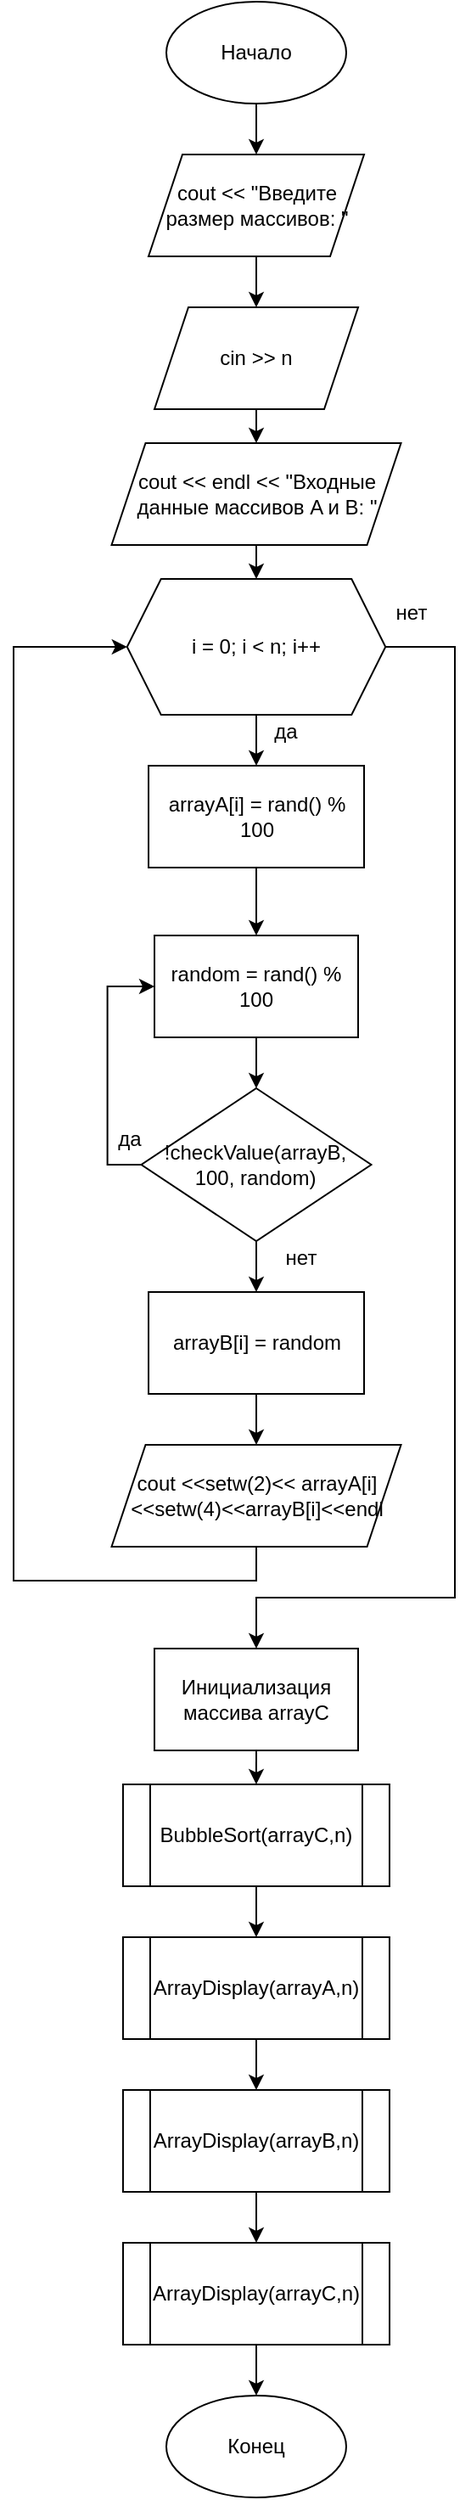 <mxfile version="14.1.1" type="github" pages="4">
  <diagram id="icDXDEbYLJzajUQ5eLel" name="Page-1">
    <mxGraphModel dx="998" dy="580" grid="1" gridSize="10" guides="1" tooltips="1" connect="1" arrows="1" fold="1" page="1" pageScale="1" pageWidth="827" pageHeight="1169" math="0" shadow="0">
      <root>
        <mxCell id="0" />
        <mxCell id="1" parent="0" />
        <mxCell id="i2OB3MysGO9Eci_P6Ddn-3" style="edgeStyle=orthogonalEdgeStyle;rounded=0;orthogonalLoop=1;jettySize=auto;html=1;exitX=0.5;exitY=1;exitDx=0;exitDy=0;entryX=0.5;entryY=0;entryDx=0;entryDy=0;" parent="1" source="Yj8eJEhWTZHfCMHVILuT-1" target="i2OB3MysGO9Eci_P6Ddn-2" edge="1">
          <mxGeometry relative="1" as="geometry" />
        </mxCell>
        <mxCell id="Yj8eJEhWTZHfCMHVILuT-1" value="Начало" style="ellipse;whiteSpace=wrap;html=1;" parent="1" vertex="1">
          <mxGeometry x="350" y="20" width="106" height="60" as="geometry" />
        </mxCell>
        <mxCell id="i2OB3MysGO9Eci_P6Ddn-5" style="edgeStyle=orthogonalEdgeStyle;rounded=0;orthogonalLoop=1;jettySize=auto;html=1;exitX=0.5;exitY=1;exitDx=0;exitDy=0;" parent="1" source="i2OB3MysGO9Eci_P6Ddn-2" target="i2OB3MysGO9Eci_P6Ddn-4" edge="1">
          <mxGeometry relative="1" as="geometry" />
        </mxCell>
        <mxCell id="i2OB3MysGO9Eci_P6Ddn-2" value="cout &amp;lt;&amp;lt; &quot;Введите размер массивов: &quot;" style="shape=parallelogram;perimeter=parallelogramPerimeter;whiteSpace=wrap;html=1;fixedSize=1;" parent="1" vertex="1">
          <mxGeometry x="339.5" y="110" width="127" height="60" as="geometry" />
        </mxCell>
        <mxCell id="i2OB3MysGO9Eci_P6Ddn-7" style="edgeStyle=orthogonalEdgeStyle;rounded=0;orthogonalLoop=1;jettySize=auto;html=1;exitX=0.5;exitY=1;exitDx=0;exitDy=0;entryX=0.5;entryY=0;entryDx=0;entryDy=0;" parent="1" source="i2OB3MysGO9Eci_P6Ddn-4" target="i2OB3MysGO9Eci_P6Ddn-6" edge="1">
          <mxGeometry relative="1" as="geometry" />
        </mxCell>
        <mxCell id="i2OB3MysGO9Eci_P6Ddn-4" value="cin &amp;gt;&amp;gt; n" style="shape=parallelogram;perimeter=parallelogramPerimeter;whiteSpace=wrap;html=1;fixedSize=1;" parent="1" vertex="1">
          <mxGeometry x="343" y="200" width="120" height="60" as="geometry" />
        </mxCell>
        <mxCell id="J20Hdjc19DOtC-NyURgM-1" style="edgeStyle=orthogonalEdgeStyle;rounded=0;orthogonalLoop=1;jettySize=auto;html=1;exitX=0.5;exitY=1;exitDx=0;exitDy=0;entryX=0.5;entryY=0;entryDx=0;entryDy=0;" parent="1" source="i2OB3MysGO9Eci_P6Ddn-6" target="i2OB3MysGO9Eci_P6Ddn-8" edge="1">
          <mxGeometry relative="1" as="geometry" />
        </mxCell>
        <mxCell id="i2OB3MysGO9Eci_P6Ddn-6" value="cout &amp;lt;&amp;lt; endl &amp;lt;&amp;lt; &quot;Входные данные массивов A и B: &quot;" style="shape=parallelogram;perimeter=parallelogramPerimeter;whiteSpace=wrap;html=1;fixedSize=1;" parent="1" vertex="1">
          <mxGeometry x="317.75" y="280" width="170.5" height="60" as="geometry" />
        </mxCell>
        <mxCell id="i2OB3MysGO9Eci_P6Ddn-11" style="edgeStyle=orthogonalEdgeStyle;rounded=0;orthogonalLoop=1;jettySize=auto;html=1;exitX=0.5;exitY=1;exitDx=0;exitDy=0;entryX=0.5;entryY=0;entryDx=0;entryDy=0;" parent="1" source="i2OB3MysGO9Eci_P6Ddn-8" target="i2OB3MysGO9Eci_P6Ddn-10" edge="1">
          <mxGeometry relative="1" as="geometry" />
        </mxCell>
        <mxCell id="i2OB3MysGO9Eci_P6Ddn-26" style="edgeStyle=orthogonalEdgeStyle;rounded=0;orthogonalLoop=1;jettySize=auto;html=1;exitX=1;exitY=0.5;exitDx=0;exitDy=0;" parent="1" source="i2OB3MysGO9Eci_P6Ddn-8" target="i2OB3MysGO9Eci_P6Ddn-25" edge="1">
          <mxGeometry relative="1" as="geometry">
            <Array as="points">
              <mxPoint x="520" y="400" />
              <mxPoint x="520" y="960" />
              <mxPoint x="403" y="960" />
            </Array>
          </mxGeometry>
        </mxCell>
        <mxCell id="i2OB3MysGO9Eci_P6Ddn-8" value="i = 0; i &amp;lt; n; i++" style="shape=hexagon;perimeter=hexagonPerimeter2;whiteSpace=wrap;html=1;fixedSize=1;" parent="1" vertex="1">
          <mxGeometry x="326.88" y="360" width="152.25" height="80" as="geometry" />
        </mxCell>
        <mxCell id="i2OB3MysGO9Eci_P6Ddn-13" style="edgeStyle=orthogonalEdgeStyle;rounded=0;orthogonalLoop=1;jettySize=auto;html=1;exitX=0.5;exitY=1;exitDx=0;exitDy=0;entryX=0.5;entryY=0;entryDx=0;entryDy=0;" parent="1" source="i2OB3MysGO9Eci_P6Ddn-10" target="i2OB3MysGO9Eci_P6Ddn-12" edge="1">
          <mxGeometry relative="1" as="geometry" />
        </mxCell>
        <mxCell id="i2OB3MysGO9Eci_P6Ddn-10" value="arrayA[i] = rand() % 100" style="rounded=0;whiteSpace=wrap;html=1;" parent="1" vertex="1">
          <mxGeometry x="339.51" y="470" width="126.99" height="60" as="geometry" />
        </mxCell>
        <mxCell id="i2OB3MysGO9Eci_P6Ddn-15" style="edgeStyle=orthogonalEdgeStyle;rounded=0;orthogonalLoop=1;jettySize=auto;html=1;exitX=0.5;exitY=1;exitDx=0;exitDy=0;entryX=0.5;entryY=0;entryDx=0;entryDy=0;" parent="1" source="i2OB3MysGO9Eci_P6Ddn-12" target="i2OB3MysGO9Eci_P6Ddn-14" edge="1">
          <mxGeometry relative="1" as="geometry" />
        </mxCell>
        <mxCell id="i2OB3MysGO9Eci_P6Ddn-12" value="random = rand() % 100" style="rounded=0;whiteSpace=wrap;html=1;" parent="1" vertex="1">
          <mxGeometry x="343" y="570" width="120" height="60" as="geometry" />
        </mxCell>
        <mxCell id="i2OB3MysGO9Eci_P6Ddn-16" style="edgeStyle=orthogonalEdgeStyle;rounded=0;orthogonalLoop=1;jettySize=auto;html=1;exitX=0;exitY=0.5;exitDx=0;exitDy=0;entryX=0;entryY=0.5;entryDx=0;entryDy=0;" parent="1" source="i2OB3MysGO9Eci_P6Ddn-14" target="i2OB3MysGO9Eci_P6Ddn-12" edge="1">
          <mxGeometry relative="1" as="geometry" />
        </mxCell>
        <mxCell id="i2OB3MysGO9Eci_P6Ddn-18" style="edgeStyle=orthogonalEdgeStyle;rounded=0;orthogonalLoop=1;jettySize=auto;html=1;exitX=0.5;exitY=1;exitDx=0;exitDy=0;entryX=0.5;entryY=0;entryDx=0;entryDy=0;" parent="1" source="i2OB3MysGO9Eci_P6Ddn-14" target="i2OB3MysGO9Eci_P6Ddn-17" edge="1">
          <mxGeometry relative="1" as="geometry" />
        </mxCell>
        <mxCell id="i2OB3MysGO9Eci_P6Ddn-14" value="!checkValue(arrayB, 100, random)" style="rhombus;whiteSpace=wrap;html=1;" parent="1" vertex="1">
          <mxGeometry x="335.25" y="660" width="135.49" height="90" as="geometry" />
        </mxCell>
        <mxCell id="i2OB3MysGO9Eci_P6Ddn-22" style="edgeStyle=orthogonalEdgeStyle;rounded=0;orthogonalLoop=1;jettySize=auto;html=1;exitX=0.5;exitY=1;exitDx=0;exitDy=0;entryX=0.5;entryY=0;entryDx=0;entryDy=0;" parent="1" source="i2OB3MysGO9Eci_P6Ddn-17" target="i2OB3MysGO9Eci_P6Ddn-21" edge="1">
          <mxGeometry relative="1" as="geometry" />
        </mxCell>
        <mxCell id="i2OB3MysGO9Eci_P6Ddn-17" value="arrayB[i] = random" style="rounded=0;whiteSpace=wrap;html=1;" parent="1" vertex="1">
          <mxGeometry x="339.51" y="780" width="126.99" height="60" as="geometry" />
        </mxCell>
        <mxCell id="i2OB3MysGO9Eci_P6Ddn-19" value="да" style="text;html=1;align=center;verticalAlign=middle;resizable=0;points=[];autosize=1;" parent="1" vertex="1">
          <mxGeometry x="313" y="680" width="30" height="20" as="geometry" />
        </mxCell>
        <mxCell id="i2OB3MysGO9Eci_P6Ddn-20" value="нет" style="text;html=1;align=center;verticalAlign=middle;resizable=0;points=[];autosize=1;" parent="1" vertex="1">
          <mxGeometry x="414" y="750" width="30" height="20" as="geometry" />
        </mxCell>
        <mxCell id="i2OB3MysGO9Eci_P6Ddn-24" style="edgeStyle=orthogonalEdgeStyle;rounded=0;orthogonalLoop=1;jettySize=auto;html=1;exitX=0.5;exitY=1;exitDx=0;exitDy=0;entryX=0;entryY=0.5;entryDx=0;entryDy=0;" parent="1" source="i2OB3MysGO9Eci_P6Ddn-21" target="i2OB3MysGO9Eci_P6Ddn-8" edge="1">
          <mxGeometry relative="1" as="geometry">
            <Array as="points">
              <mxPoint x="403" y="950" />
              <mxPoint x="260" y="950" />
              <mxPoint x="260" y="400" />
            </Array>
          </mxGeometry>
        </mxCell>
        <mxCell id="i2OB3MysGO9Eci_P6Ddn-21" value="cout &amp;lt;&amp;lt;setw(2)&amp;lt;&amp;lt; arrayA[i]&amp;lt;&amp;lt;setw(4)&amp;lt;&amp;lt;arrayB[i]&amp;lt;&amp;lt;endl" style="shape=parallelogram;perimeter=parallelogramPerimeter;whiteSpace=wrap;html=1;fixedSize=1;" parent="1" vertex="1">
          <mxGeometry x="317.76" y="870" width="170.5" height="60" as="geometry" />
        </mxCell>
        <mxCell id="i2OB3MysGO9Eci_P6Ddn-23" value="да" style="text;html=1;align=center;verticalAlign=middle;resizable=0;points=[];autosize=1;" parent="1" vertex="1">
          <mxGeometry x="405" y="440" width="30" height="20" as="geometry" />
        </mxCell>
        <mxCell id="i2OB3MysGO9Eci_P6Ddn-29" style="edgeStyle=orthogonalEdgeStyle;rounded=0;orthogonalLoop=1;jettySize=auto;html=1;exitX=0.5;exitY=1;exitDx=0;exitDy=0;entryX=0.5;entryY=0;entryDx=0;entryDy=0;" parent="1" source="i2OB3MysGO9Eci_P6Ddn-25" target="i2OB3MysGO9Eci_P6Ddn-28" edge="1">
          <mxGeometry relative="1" as="geometry" />
        </mxCell>
        <mxCell id="i2OB3MysGO9Eci_P6Ddn-25" value="Инициализация массива arrayC" style="rounded=0;whiteSpace=wrap;html=1;" parent="1" vertex="1">
          <mxGeometry x="342.99" y="990" width="120" height="60" as="geometry" />
        </mxCell>
        <mxCell id="i2OB3MysGO9Eci_P6Ddn-34" style="edgeStyle=orthogonalEdgeStyle;rounded=0;orthogonalLoop=1;jettySize=auto;html=1;exitX=0.5;exitY=1;exitDx=0;exitDy=0;entryX=0.5;entryY=0;entryDx=0;entryDy=0;" parent="1" source="i2OB3MysGO9Eci_P6Ddn-28" target="i2OB3MysGO9Eci_P6Ddn-31" edge="1">
          <mxGeometry relative="1" as="geometry" />
        </mxCell>
        <mxCell id="i2OB3MysGO9Eci_P6Ddn-28" value="BubbleSort(arrayC,n)" style="shape=process;whiteSpace=wrap;html=1;backgroundOutline=1;" parent="1" vertex="1">
          <mxGeometry x="324.48" y="1070" width="157.01" height="60" as="geometry" />
        </mxCell>
        <mxCell id="i2OB3MysGO9Eci_P6Ddn-35" style="edgeStyle=orthogonalEdgeStyle;rounded=0;orthogonalLoop=1;jettySize=auto;html=1;exitX=0.5;exitY=1;exitDx=0;exitDy=0;entryX=0.5;entryY=0;entryDx=0;entryDy=0;" parent="1" source="i2OB3MysGO9Eci_P6Ddn-31" target="i2OB3MysGO9Eci_P6Ddn-32" edge="1">
          <mxGeometry relative="1" as="geometry" />
        </mxCell>
        <mxCell id="i2OB3MysGO9Eci_P6Ddn-31" value="ArrayDisplay(arrayA,n)" style="shape=process;whiteSpace=wrap;html=1;backgroundOutline=1;" parent="1" vertex="1">
          <mxGeometry x="324.48" y="1160" width="157.01" height="60" as="geometry" />
        </mxCell>
        <mxCell id="i2OB3MysGO9Eci_P6Ddn-36" style="edgeStyle=orthogonalEdgeStyle;rounded=0;orthogonalLoop=1;jettySize=auto;html=1;exitX=0.5;exitY=1;exitDx=0;exitDy=0;entryX=0.5;entryY=0;entryDx=0;entryDy=0;" parent="1" source="i2OB3MysGO9Eci_P6Ddn-32" target="i2OB3MysGO9Eci_P6Ddn-33" edge="1">
          <mxGeometry relative="1" as="geometry" />
        </mxCell>
        <mxCell id="i2OB3MysGO9Eci_P6Ddn-32" value="ArrayDisplay(arrayB,n)" style="shape=process;whiteSpace=wrap;html=1;backgroundOutline=1;" parent="1" vertex="1">
          <mxGeometry x="324.48" y="1250" width="157.01" height="60" as="geometry" />
        </mxCell>
        <mxCell id="i2OB3MysGO9Eci_P6Ddn-39" style="edgeStyle=orthogonalEdgeStyle;rounded=0;orthogonalLoop=1;jettySize=auto;html=1;exitX=0.5;exitY=1;exitDx=0;exitDy=0;entryX=0.5;entryY=0;entryDx=0;entryDy=0;" parent="1" source="i2OB3MysGO9Eci_P6Ddn-33" target="i2OB3MysGO9Eci_P6Ddn-38" edge="1">
          <mxGeometry relative="1" as="geometry" />
        </mxCell>
        <mxCell id="i2OB3MysGO9Eci_P6Ddn-33" value="ArrayDisplay(arrayC,n)" style="shape=process;whiteSpace=wrap;html=1;backgroundOutline=1;" parent="1" vertex="1">
          <mxGeometry x="324.5" y="1340" width="157.01" height="60" as="geometry" />
        </mxCell>
        <mxCell id="i2OB3MysGO9Eci_P6Ddn-37" value="нет" style="text;html=1;align=center;verticalAlign=middle;resizable=0;points=[];autosize=1;" parent="1" vertex="1">
          <mxGeometry x="479.13" y="370" width="30" height="20" as="geometry" />
        </mxCell>
        <mxCell id="i2OB3MysGO9Eci_P6Ddn-38" value="Конец" style="ellipse;whiteSpace=wrap;html=1;" parent="1" vertex="1">
          <mxGeometry x="349.99" y="1430" width="106" height="60" as="geometry" />
        </mxCell>
      </root>
    </mxGraphModel>
  </diagram>
  <diagram id="MBABMFuD9TOYEXXSPe1_" name="Page-2">
    <mxGraphModel dx="998" dy="580" grid="1" gridSize="10" guides="1" tooltips="1" connect="1" arrows="1" fold="1" page="1" pageScale="1" pageWidth="827" pageHeight="1169" math="0" shadow="0">
      <root>
        <mxCell id="sVpGSZDECkDImGMf8aWo-0" />
        <mxCell id="sVpGSZDECkDImGMf8aWo-1" parent="sVpGSZDECkDImGMf8aWo-0" />
        <mxCell id="hPYkXYT6g1afrY_bp9ZZ-0" style="edgeStyle=orthogonalEdgeStyle;rounded=0;orthogonalLoop=1;jettySize=auto;html=1;exitX=0.5;exitY=1;exitDx=0;exitDy=0;entryX=0.5;entryY=0;entryDx=0;entryDy=0;" parent="sVpGSZDECkDImGMf8aWo-1" source="FGe22n2yKx3NE8EXVJ8Z-0" target="FGe22n2yKx3NE8EXVJ8Z-1" edge="1">
          <mxGeometry relative="1" as="geometry" />
        </mxCell>
        <mxCell id="FGe22n2yKx3NE8EXVJ8Z-0" value="checkValue(double* arr, int N, double value)" style="ellipse;whiteSpace=wrap;html=1;" parent="sVpGSZDECkDImGMf8aWo-1" vertex="1">
          <mxGeometry x="350" y="30" width="120" height="80" as="geometry" />
        </mxCell>
        <mxCell id="hPYkXYT6g1afrY_bp9ZZ-2" style="edgeStyle=orthogonalEdgeStyle;rounded=0;orthogonalLoop=1;jettySize=auto;html=1;exitX=0.5;exitY=1;exitDx=0;exitDy=0;entryX=0.5;entryY=0;entryDx=0;entryDy=0;" parent="sVpGSZDECkDImGMf8aWo-1" source="FGe22n2yKx3NE8EXVJ8Z-1" target="hPYkXYT6g1afrY_bp9ZZ-1" edge="1">
          <mxGeometry relative="1" as="geometry" />
        </mxCell>
        <mxCell id="hPYkXYT6g1afrY_bp9ZZ-12" style="edgeStyle=orthogonalEdgeStyle;rounded=0;orthogonalLoop=1;jettySize=auto;html=1;exitX=1;exitY=0.5;exitDx=0;exitDy=0;entryX=0.5;entryY=0;entryDx=0;entryDy=0;" parent="sVpGSZDECkDImGMf8aWo-1" source="FGe22n2yKx3NE8EXVJ8Z-1" target="hPYkXYT6g1afrY_bp9ZZ-6" edge="1">
          <mxGeometry relative="1" as="geometry">
            <Array as="points">
              <mxPoint x="490" y="170" />
              <mxPoint x="490" y="470" />
              <mxPoint x="403" y="470" />
            </Array>
          </mxGeometry>
        </mxCell>
        <mxCell id="FGe22n2yKx3NE8EXVJ8Z-1" value="i = 0; i &amp;lt; N; i++" style="shape=hexagon;perimeter=hexagonPerimeter2;whiteSpace=wrap;html=1;fixedSize=1;" parent="sVpGSZDECkDImGMf8aWo-1" vertex="1">
          <mxGeometry x="350" y="130" width="120" height="80" as="geometry" />
        </mxCell>
        <mxCell id="hPYkXYT6g1afrY_bp9ZZ-4" style="edgeStyle=orthogonalEdgeStyle;rounded=0;orthogonalLoop=1;jettySize=auto;html=1;exitX=0.5;exitY=1;exitDx=0;exitDy=0;entryX=0.5;entryY=0;entryDx=0;entryDy=0;" parent="sVpGSZDECkDImGMf8aWo-1" source="hPYkXYT6g1afrY_bp9ZZ-1" target="hPYkXYT6g1afrY_bp9ZZ-3" edge="1">
          <mxGeometry relative="1" as="geometry" />
        </mxCell>
        <mxCell id="hPYkXYT6g1afrY_bp9ZZ-5" style="edgeStyle=orthogonalEdgeStyle;rounded=0;orthogonalLoop=1;jettySize=auto;html=1;exitX=0;exitY=0.5;exitDx=0;exitDy=0;entryX=0;entryY=0.5;entryDx=0;entryDy=0;" parent="sVpGSZDECkDImGMf8aWo-1" source="hPYkXYT6g1afrY_bp9ZZ-1" target="FGe22n2yKx3NE8EXVJ8Z-1" edge="1">
          <mxGeometry relative="1" as="geometry" />
        </mxCell>
        <mxCell id="hPYkXYT6g1afrY_bp9ZZ-1" value="arr[i] == value" style="rhombus;whiteSpace=wrap;html=1;" parent="sVpGSZDECkDImGMf8aWo-1" vertex="1">
          <mxGeometry x="357" y="230" width="106" height="80" as="geometry" />
        </mxCell>
        <mxCell id="hPYkXYT6g1afrY_bp9ZZ-13" style="edgeStyle=orthogonalEdgeStyle;rounded=0;orthogonalLoop=1;jettySize=auto;html=1;exitX=0.5;exitY=1;exitDx=0;exitDy=0;entryX=0.5;entryY=0;entryDx=0;entryDy=0;" parent="sVpGSZDECkDImGMf8aWo-1" source="hPYkXYT6g1afrY_bp9ZZ-3" target="hPYkXYT6g1afrY_bp9ZZ-9" edge="1">
          <mxGeometry relative="1" as="geometry">
            <Array as="points">
              <mxPoint x="410" y="440" />
              <mxPoint x="320" y="440" />
              <mxPoint x="320" y="590" />
              <mxPoint x="403" y="590" />
            </Array>
          </mxGeometry>
        </mxCell>
        <mxCell id="hPYkXYT6g1afrY_bp9ZZ-3" value="return false" style="rounded=0;whiteSpace=wrap;html=1;" parent="sVpGSZDECkDImGMf8aWo-1" vertex="1">
          <mxGeometry x="350" y="340" width="120" height="60" as="geometry" />
        </mxCell>
        <mxCell id="hPYkXYT6g1afrY_bp9ZZ-10" style="edgeStyle=orthogonalEdgeStyle;rounded=0;orthogonalLoop=1;jettySize=auto;html=1;exitX=0.5;exitY=1;exitDx=0;exitDy=0;entryX=0.5;entryY=0;entryDx=0;entryDy=0;" parent="sVpGSZDECkDImGMf8aWo-1" source="hPYkXYT6g1afrY_bp9ZZ-6" target="hPYkXYT6g1afrY_bp9ZZ-9" edge="1">
          <mxGeometry relative="1" as="geometry" />
        </mxCell>
        <mxCell id="hPYkXYT6g1afrY_bp9ZZ-6" value="return true" style="rounded=0;whiteSpace=wrap;html=1;" parent="sVpGSZDECkDImGMf8aWo-1" vertex="1">
          <mxGeometry x="343" y="500" width="120" height="60" as="geometry" />
        </mxCell>
        <mxCell id="hPYkXYT6g1afrY_bp9ZZ-8" value="да" style="text;html=1;align=center;verticalAlign=middle;resizable=0;points=[];autosize=1;" parent="sVpGSZDECkDImGMf8aWo-1" vertex="1">
          <mxGeometry x="414" y="310" width="30" height="20" as="geometry" />
        </mxCell>
        <mxCell id="hPYkXYT6g1afrY_bp9ZZ-9" value="Выход" style="ellipse;whiteSpace=wrap;html=1;" parent="sVpGSZDECkDImGMf8aWo-1" vertex="1">
          <mxGeometry x="343" y="620" width="120" height="80" as="geometry" />
        </mxCell>
        <mxCell id="hPYkXYT6g1afrY_bp9ZZ-14" value="да" style="text;html=1;align=center;verticalAlign=middle;resizable=0;points=[];autosize=1;" parent="sVpGSZDECkDImGMf8aWo-1" vertex="1">
          <mxGeometry x="414" y="210" width="30" height="20" as="geometry" />
        </mxCell>
        <mxCell id="hPYkXYT6g1afrY_bp9ZZ-15" value="нет" style="text;html=1;align=center;verticalAlign=middle;resizable=0;points=[];autosize=1;" parent="sVpGSZDECkDImGMf8aWo-1" vertex="1">
          <mxGeometry x="340" y="240" width="30" height="20" as="geometry" />
        </mxCell>
        <mxCell id="hPYkXYT6g1afrY_bp9ZZ-16" value="нет" style="text;html=1;align=center;verticalAlign=middle;resizable=0;points=[];autosize=1;" parent="sVpGSZDECkDImGMf8aWo-1" vertex="1">
          <mxGeometry x="463" y="140" width="30" height="20" as="geometry" />
        </mxCell>
      </root>
    </mxGraphModel>
  </diagram>
  <diagram id="kMX-vGRd-eG27wHnNBt7" name="Page-3">
    <mxGraphModel dx="998" dy="580" grid="1" gridSize="10" guides="1" tooltips="1" connect="1" arrows="1" fold="1" page="1" pageScale="1" pageWidth="827" pageHeight="1169" math="0" shadow="0">
      <root>
        <mxCell id="p8WaZu_crC2pgw28EAOm-0" />
        <mxCell id="p8WaZu_crC2pgw28EAOm-1" parent="p8WaZu_crC2pgw28EAOm-0" />
        <mxCell id="p8WaZu_crC2pgw28EAOm-4" style="edgeStyle=orthogonalEdgeStyle;rounded=0;orthogonalLoop=1;jettySize=auto;html=1;exitX=0.5;exitY=1;exitDx=0;exitDy=0;entryX=0.5;entryY=0;entryDx=0;entryDy=0;" parent="p8WaZu_crC2pgw28EAOm-1" source="p8WaZu_crC2pgw28EAOm-2" target="p8WaZu_crC2pgw28EAOm-3" edge="1">
          <mxGeometry relative="1" as="geometry" />
        </mxCell>
        <mxCell id="p8WaZu_crC2pgw28EAOm-2" value="BubbleSort(double* arr, int N)" style="ellipse;whiteSpace=wrap;html=1;" parent="p8WaZu_crC2pgw28EAOm-1" vertex="1">
          <mxGeometry x="360" y="30" width="120" height="80" as="geometry" />
        </mxCell>
        <mxCell id="p8WaZu_crC2pgw28EAOm-6" style="edgeStyle=orthogonalEdgeStyle;rounded=0;orthogonalLoop=1;jettySize=auto;html=1;exitX=0.5;exitY=1;exitDx=0;exitDy=0;entryX=0.5;entryY=0;entryDx=0;entryDy=0;" parent="p8WaZu_crC2pgw28EAOm-1" source="p8WaZu_crC2pgw28EAOm-3" target="p8WaZu_crC2pgw28EAOm-5" edge="1">
          <mxGeometry relative="1" as="geometry" />
        </mxCell>
        <mxCell id="36cz3WuDazLTnUJk7orj-2" style="edgeStyle=orthogonalEdgeStyle;rounded=0;orthogonalLoop=1;jettySize=auto;html=1;exitX=1;exitY=0.5;exitDx=0;exitDy=0;" parent="p8WaZu_crC2pgw28EAOm-1" source="p8WaZu_crC2pgw28EAOm-3" target="36cz3WuDazLTnUJk7orj-1" edge="1">
          <mxGeometry relative="1" as="geometry">
            <Array as="points">
              <mxPoint x="540" y="180" />
              <mxPoint x="540" y="570" />
              <mxPoint x="420" y="570" />
            </Array>
          </mxGeometry>
        </mxCell>
        <mxCell id="p8WaZu_crC2pgw28EAOm-3" value="i = 0; i &amp;lt; N - 1; i++" style="shape=hexagon;perimeter=hexagonPerimeter2;whiteSpace=wrap;html=1;fixedSize=1;" parent="p8WaZu_crC2pgw28EAOm-1" vertex="1">
          <mxGeometry x="360" y="140" width="120" height="80" as="geometry" />
        </mxCell>
        <mxCell id="p8WaZu_crC2pgw28EAOm-9" style="edgeStyle=orthogonalEdgeStyle;rounded=0;orthogonalLoop=1;jettySize=auto;html=1;exitX=0.5;exitY=1;exitDx=0;exitDy=0;entryX=0.5;entryY=0;entryDx=0;entryDy=0;" parent="p8WaZu_crC2pgw28EAOm-1" source="p8WaZu_crC2pgw28EAOm-5" target="p8WaZu_crC2pgw28EAOm-8" edge="1">
          <mxGeometry relative="1" as="geometry" />
        </mxCell>
        <mxCell id="p8WaZu_crC2pgw28EAOm-11" style="edgeStyle=orthogonalEdgeStyle;rounded=0;orthogonalLoop=1;jettySize=auto;html=1;exitX=0;exitY=0.5;exitDx=0;exitDy=0;entryX=0;entryY=0.5;entryDx=0;entryDy=0;" parent="p8WaZu_crC2pgw28EAOm-1" source="p8WaZu_crC2pgw28EAOm-5" target="p8WaZu_crC2pgw28EAOm-3" edge="1">
          <mxGeometry relative="1" as="geometry" />
        </mxCell>
        <mxCell id="p8WaZu_crC2pgw28EAOm-5" value="j = 0; j &amp;lt; N - i - 1; j++" style="shape=hexagon;perimeter=hexagonPerimeter2;whiteSpace=wrap;html=1;fixedSize=1;" parent="p8WaZu_crC2pgw28EAOm-1" vertex="1">
          <mxGeometry x="360" y="250" width="120" height="80" as="geometry" />
        </mxCell>
        <mxCell id="p8WaZu_crC2pgw28EAOm-7" value="да" style="text;html=1;align=center;verticalAlign=middle;resizable=0;points=[];autosize=1;" parent="p8WaZu_crC2pgw28EAOm-1" vertex="1">
          <mxGeometry x="420" y="220" width="30" height="20" as="geometry" />
        </mxCell>
        <mxCell id="p8WaZu_crC2pgw28EAOm-15" style="edgeStyle=orthogonalEdgeStyle;rounded=0;orthogonalLoop=1;jettySize=auto;html=1;exitX=0.5;exitY=1;exitDx=0;exitDy=0;entryX=0.5;entryY=0;entryDx=0;entryDy=0;" parent="p8WaZu_crC2pgw28EAOm-1" source="p8WaZu_crC2pgw28EAOm-8" target="p8WaZu_crC2pgw28EAOm-14" edge="1">
          <mxGeometry relative="1" as="geometry" />
        </mxCell>
        <mxCell id="p8WaZu_crC2pgw28EAOm-19" style="edgeStyle=orthogonalEdgeStyle;rounded=0;orthogonalLoop=1;jettySize=auto;html=1;exitX=1;exitY=0.5;exitDx=0;exitDy=0;entryX=1;entryY=0.5;entryDx=0;entryDy=0;" parent="p8WaZu_crC2pgw28EAOm-1" source="p8WaZu_crC2pgw28EAOm-8" target="p8WaZu_crC2pgw28EAOm-5" edge="1">
          <mxGeometry relative="1" as="geometry">
            <Array as="points">
              <mxPoint x="510" y="400" />
              <mxPoint x="510" y="290" />
            </Array>
          </mxGeometry>
        </mxCell>
        <mxCell id="p8WaZu_crC2pgw28EAOm-8" value="arr[j] &amp;gt; arr[j + 1]" style="rhombus;whiteSpace=wrap;html=1;" parent="p8WaZu_crC2pgw28EAOm-1" vertex="1">
          <mxGeometry x="370" y="360" width="100" height="80" as="geometry" />
        </mxCell>
        <mxCell id="p8WaZu_crC2pgw28EAOm-10" value="да" style="text;html=1;align=center;verticalAlign=middle;resizable=0;points=[];autosize=1;" parent="p8WaZu_crC2pgw28EAOm-1" vertex="1">
          <mxGeometry x="420" y="330" width="30" height="20" as="geometry" />
        </mxCell>
        <mxCell id="p8WaZu_crC2pgw28EAOm-12" value="нет" style="text;html=1;align=center;verticalAlign=middle;resizable=0;points=[];autosize=1;" parent="p8WaZu_crC2pgw28EAOm-1" vertex="1">
          <mxGeometry x="340" y="260" width="30" height="20" as="geometry" />
        </mxCell>
        <mxCell id="36cz3WuDazLTnUJk7orj-0" style="edgeStyle=orthogonalEdgeStyle;rounded=0;orthogonalLoop=1;jettySize=auto;html=1;exitX=0.5;exitY=1;exitDx=0;exitDy=0;entryX=1;entryY=0.5;entryDx=0;entryDy=0;" parent="p8WaZu_crC2pgw28EAOm-1" source="p8WaZu_crC2pgw28EAOm-14" target="p8WaZu_crC2pgw28EAOm-5" edge="1">
          <mxGeometry relative="1" as="geometry">
            <Array as="points">
              <mxPoint x="420" y="550" />
              <mxPoint x="510" y="550" />
              <mxPoint x="510" y="290" />
            </Array>
          </mxGeometry>
        </mxCell>
        <mxCell id="p8WaZu_crC2pgw28EAOm-14" value="swap(arr[j], arr[j + 1])" style="shape=process;whiteSpace=wrap;html=1;backgroundOutline=1;" parent="p8WaZu_crC2pgw28EAOm-1" vertex="1">
          <mxGeometry x="345" y="470" width="150" height="60" as="geometry" />
        </mxCell>
        <mxCell id="p8WaZu_crC2pgw28EAOm-16" value="да" style="text;html=1;align=center;verticalAlign=middle;resizable=0;points=[];autosize=1;" parent="p8WaZu_crC2pgw28EAOm-1" vertex="1">
          <mxGeometry x="430" y="440" width="30" height="20" as="geometry" />
        </mxCell>
        <mxCell id="p8WaZu_crC2pgw28EAOm-18" value="нет" style="text;html=1;align=center;verticalAlign=middle;resizable=0;points=[];autosize=1;" parent="p8WaZu_crC2pgw28EAOm-1" vertex="1">
          <mxGeometry x="465" y="380" width="30" height="20" as="geometry" />
        </mxCell>
        <mxCell id="36cz3WuDazLTnUJk7orj-1" value="Выход" style="ellipse;whiteSpace=wrap;html=1;" parent="p8WaZu_crC2pgw28EAOm-1" vertex="1">
          <mxGeometry x="360" y="600" width="120" height="80" as="geometry" />
        </mxCell>
        <mxCell id="36cz3WuDazLTnUJk7orj-3" value="нет" style="text;html=1;align=center;verticalAlign=middle;resizable=0;points=[];autosize=1;" parent="p8WaZu_crC2pgw28EAOm-1" vertex="1">
          <mxGeometry x="480" y="180" width="30" height="20" as="geometry" />
        </mxCell>
      </root>
    </mxGraphModel>
  </diagram>
  <diagram id="8dsfh-sfEZqPZAblUm89" name="Page-4">
    <mxGraphModel dx="998" dy="580" grid="1" gridSize="10" guides="1" tooltips="1" connect="1" arrows="1" fold="1" page="1" pageScale="1" pageWidth="827" pageHeight="1169" math="0" shadow="0">
      <root>
        <mxCell id="SHQLyu6EkZmR7ChMychR-0" />
        <mxCell id="SHQLyu6EkZmR7ChMychR-1" parent="SHQLyu6EkZmR7ChMychR-0" />
        <mxCell id="SHQLyu6EkZmR7ChMychR-4" style="edgeStyle=orthogonalEdgeStyle;rounded=0;orthogonalLoop=1;jettySize=auto;html=1;exitX=0.5;exitY=1;exitDx=0;exitDy=0;entryX=0.5;entryY=0;entryDx=0;entryDy=0;" parent="SHQLyu6EkZmR7ChMychR-1" source="SHQLyu6EkZmR7ChMychR-2" target="SHQLyu6EkZmR7ChMychR-3" edge="1">
          <mxGeometry relative="1" as="geometry" />
        </mxCell>
        <mxCell id="SHQLyu6EkZmR7ChMychR-2" value="DisplayArray(double *arr, int n)" style="ellipse;whiteSpace=wrap;html=1;" parent="SHQLyu6EkZmR7ChMychR-1" vertex="1">
          <mxGeometry x="370" y="50" width="120" height="80" as="geometry" />
        </mxCell>
        <mxCell id="SHQLyu6EkZmR7ChMychR-7" style="edgeStyle=orthogonalEdgeStyle;rounded=0;orthogonalLoop=1;jettySize=auto;html=1;exitX=0.5;exitY=1;exitDx=0;exitDy=0;entryX=0.5;entryY=0;entryDx=0;entryDy=0;" parent="SHQLyu6EkZmR7ChMychR-1" source="SHQLyu6EkZmR7ChMychR-3" target="SHQLyu6EkZmR7ChMychR-6" edge="1">
          <mxGeometry relative="1" as="geometry" />
        </mxCell>
        <mxCell id="SHQLyu6EkZmR7ChMychR-10" style="edgeStyle=orthogonalEdgeStyle;rounded=0;orthogonalLoop=1;jettySize=auto;html=1;exitX=1;exitY=0.5;exitDx=0;exitDy=0;" parent="SHQLyu6EkZmR7ChMychR-1" source="SHQLyu6EkZmR7ChMychR-3" target="SHQLyu6EkZmR7ChMychR-9" edge="1">
          <mxGeometry relative="1" as="geometry">
            <Array as="points">
              <mxPoint x="510" y="200" />
              <mxPoint x="510" y="360" />
              <mxPoint x="430" y="360" />
            </Array>
          </mxGeometry>
        </mxCell>
        <mxCell id="SHQLyu6EkZmR7ChMychR-3" value="i = 0; i &amp;lt; n; i++" style="shape=hexagon;perimeter=hexagonPerimeter2;whiteSpace=wrap;html=1;fixedSize=1;" parent="SHQLyu6EkZmR7ChMychR-1" vertex="1">
          <mxGeometry x="370" y="160" width="120" height="80" as="geometry" />
        </mxCell>
        <mxCell id="SHQLyu6EkZmR7ChMychR-15" style="edgeStyle=orthogonalEdgeStyle;rounded=0;orthogonalLoop=1;jettySize=auto;html=1;exitX=0.5;exitY=1;exitDx=0;exitDy=0;entryX=0;entryY=0.5;entryDx=0;entryDy=0;" parent="SHQLyu6EkZmR7ChMychR-1" source="SHQLyu6EkZmR7ChMychR-6" target="SHQLyu6EkZmR7ChMychR-3" edge="1">
          <mxGeometry relative="1" as="geometry" />
        </mxCell>
        <mxCell id="SHQLyu6EkZmR7ChMychR-6" value="cout &amp;lt;&amp;lt; arr[i] &amp;lt;&amp;lt; &quot; &quot;" style="shape=parallelogram;perimeter=parallelogramPerimeter;whiteSpace=wrap;html=1;fixedSize=1;" parent="SHQLyu6EkZmR7ChMychR-1" vertex="1">
          <mxGeometry x="370" y="270" width="120" height="60" as="geometry" />
        </mxCell>
        <mxCell id="SHQLyu6EkZmR7ChMychR-8" value="да" style="text;html=1;align=center;verticalAlign=middle;resizable=0;points=[];autosize=1;" parent="SHQLyu6EkZmR7ChMychR-1" vertex="1">
          <mxGeometry x="425" y="240" width="30" height="20" as="geometry" />
        </mxCell>
        <mxCell id="SHQLyu6EkZmR7ChMychR-12" style="edgeStyle=orthogonalEdgeStyle;rounded=0;orthogonalLoop=1;jettySize=auto;html=1;exitX=0.5;exitY=1;exitDx=0;exitDy=0;entryX=0.5;entryY=0;entryDx=0;entryDy=0;" parent="SHQLyu6EkZmR7ChMychR-1" source="SHQLyu6EkZmR7ChMychR-9" target="SHQLyu6EkZmR7ChMychR-11" edge="1">
          <mxGeometry relative="1" as="geometry" />
        </mxCell>
        <mxCell id="SHQLyu6EkZmR7ChMychR-9" value="cout &amp;lt;&amp;lt; endl" style="shape=parallelogram;perimeter=parallelogramPerimeter;whiteSpace=wrap;html=1;fixedSize=1;" parent="SHQLyu6EkZmR7ChMychR-1" vertex="1">
          <mxGeometry x="370" y="390" width="120" height="60" as="geometry" />
        </mxCell>
        <mxCell id="SHQLyu6EkZmR7ChMychR-11" value="Выход" style="ellipse;whiteSpace=wrap;html=1;" parent="SHQLyu6EkZmR7ChMychR-1" vertex="1">
          <mxGeometry x="370" y="490" width="120" height="80" as="geometry" />
        </mxCell>
        <mxCell id="SHQLyu6EkZmR7ChMychR-13" value="Нет" style="text;html=1;align=center;verticalAlign=middle;resizable=0;points=[];autosize=1;" parent="SHQLyu6EkZmR7ChMychR-1" vertex="1">
          <mxGeometry x="490" y="180" width="40" height="20" as="geometry" />
        </mxCell>
      </root>
    </mxGraphModel>
  </diagram>
</mxfile>
